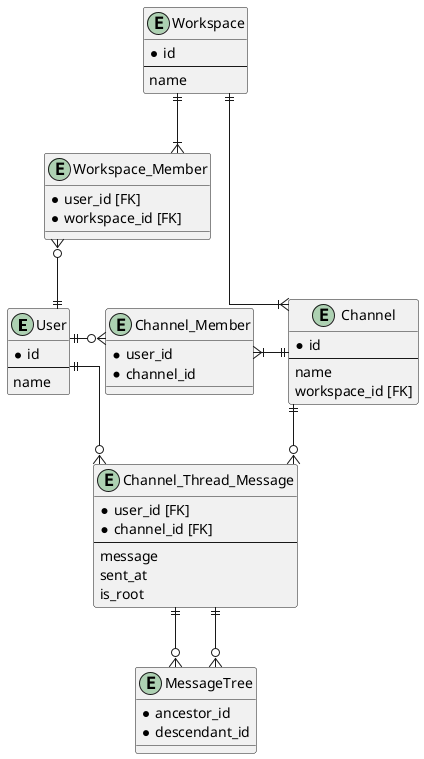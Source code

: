 @startuml chat-v1

skinparam linetype ortho

entity User {
    * id
    ---
    name
}

entity Workspace {
    * id
    ---
    name
}

entity Channel {
    * id
    ---
    name
    workspace_id [FK]
}

entity Workspace_Member {
    * user_id [FK]
    * workspace_id [FK]
}

entity Channel_Member {
    * user_id
    * channel_id
}

entity Channel_Thread_Message {
    * user_id [FK]
    * channel_id [FK]
    --
    message
    sent_at
    is_root
}

entity MessageTree {
    * ancestor_id
    * descendant_id
}

Workspace ||--|{ Channel
User ||-u-o{ Workspace_Member
Workspace ||--|{ Workspace_Member
User ||-r-o{ Channel_Member
Channel ||-l-|{ Channel_Member
User ||--o{ Channel_Thread_Message
Channel ||--o{ Channel_Thread_Message
Channel_Thread_Message ||--o{ MessageTree
Channel_Thread_Message ||--o{ MessageTree

@enduml
